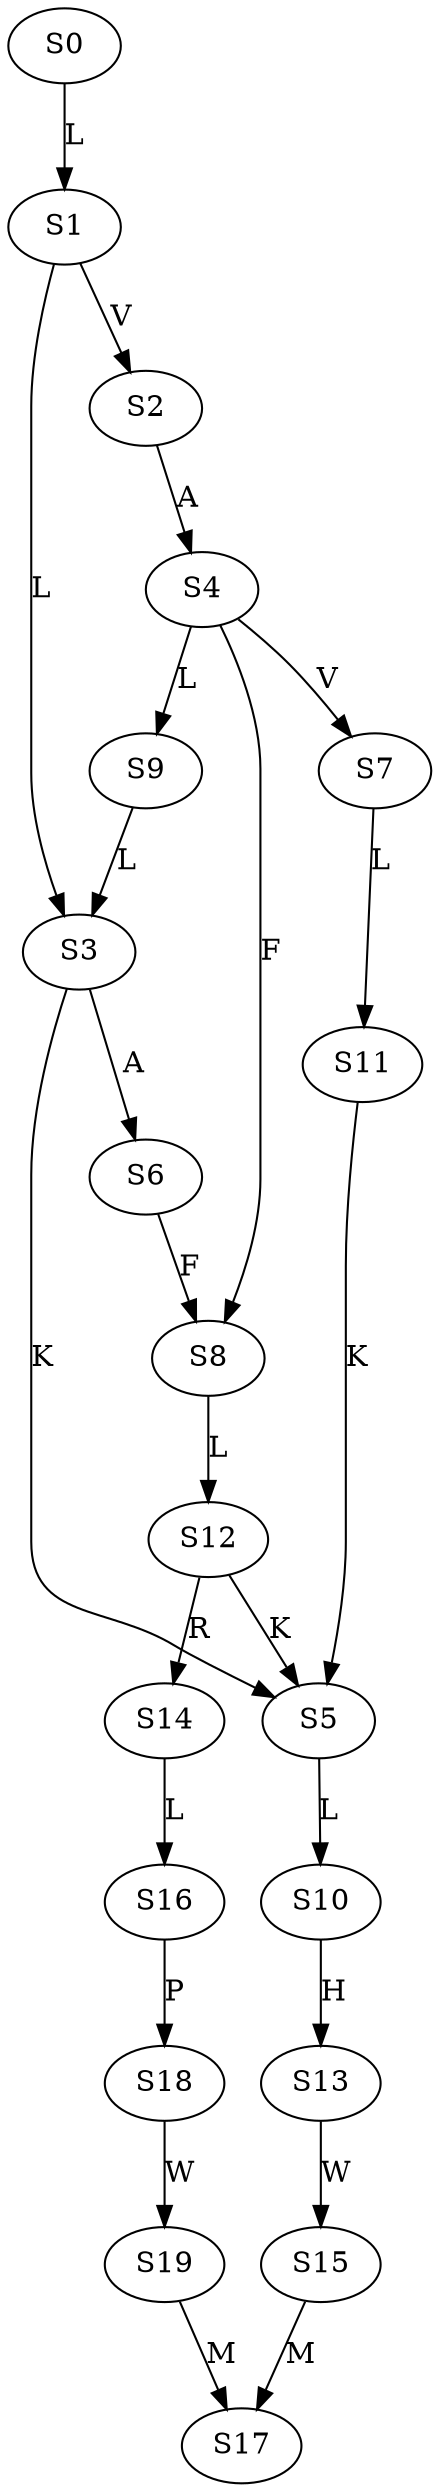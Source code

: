 strict digraph  {
	S0 -> S1 [ label = L ];
	S1 -> S2 [ label = V ];
	S1 -> S3 [ label = L ];
	S2 -> S4 [ label = A ];
	S3 -> S5 [ label = K ];
	S3 -> S6 [ label = A ];
	S4 -> S7 [ label = V ];
	S4 -> S8 [ label = F ];
	S4 -> S9 [ label = L ];
	S5 -> S10 [ label = L ];
	S6 -> S8 [ label = F ];
	S7 -> S11 [ label = L ];
	S8 -> S12 [ label = L ];
	S9 -> S3 [ label = L ];
	S10 -> S13 [ label = H ];
	S11 -> S5 [ label = K ];
	S12 -> S14 [ label = R ];
	S12 -> S5 [ label = K ];
	S13 -> S15 [ label = W ];
	S14 -> S16 [ label = L ];
	S15 -> S17 [ label = M ];
	S16 -> S18 [ label = P ];
	S18 -> S19 [ label = W ];
	S19 -> S17 [ label = M ];
}
